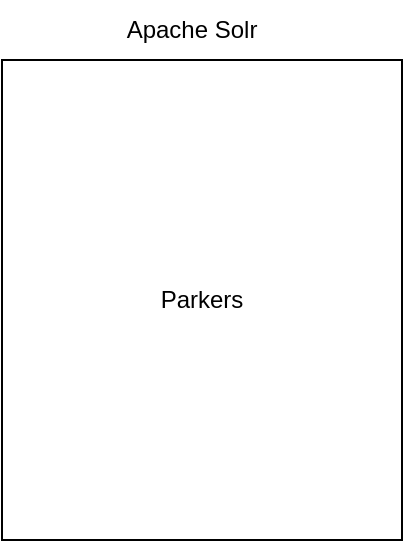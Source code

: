 <mxfile version="26.0.15">
  <diagram name="Page-1" id="FJE8XcJEGihSCppFtfyL">
    <mxGraphModel dx="1700" dy="887" grid="1" gridSize="10" guides="1" tooltips="1" connect="1" arrows="1" fold="1" page="1" pageScale="1" pageWidth="827" pageHeight="1169" math="0" shadow="0">
      <root>
        <mxCell id="0" />
        <mxCell id="1" parent="0" />
        <mxCell id="_k9ZC8fl_zS8k_MWhJva-1" value="Parkers" style="rounded=0;whiteSpace=wrap;html=1;" vertex="1" parent="1">
          <mxGeometry x="280" y="40" width="200" height="240" as="geometry" />
        </mxCell>
        <mxCell id="_k9ZC8fl_zS8k_MWhJva-3" value="Apache Solr" style="text;html=1;align=center;verticalAlign=middle;whiteSpace=wrap;rounded=0;" vertex="1" parent="1">
          <mxGeometry x="320" y="10" width="110" height="30" as="geometry" />
        </mxCell>
      </root>
    </mxGraphModel>
  </diagram>
</mxfile>
